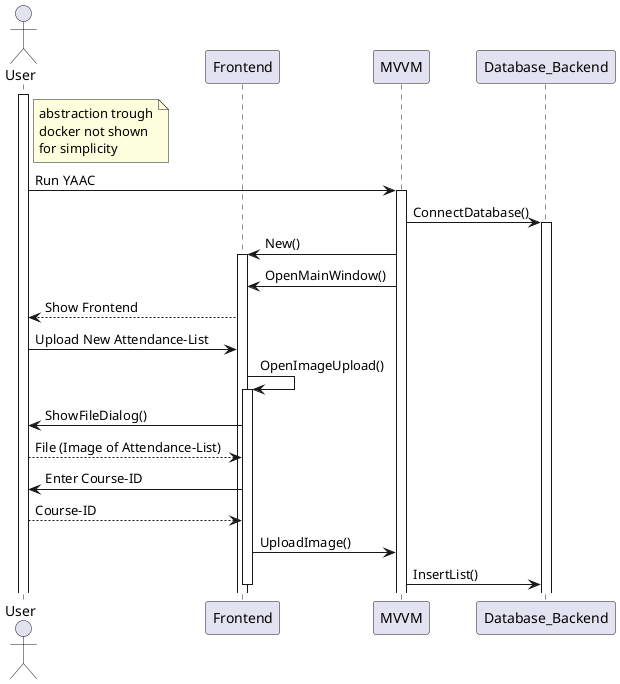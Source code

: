 @startuml Adding_Lists_Manually

Actor User as user
Participant "Frontend" as ui
Participant "MVVM" as app
Participant "Database_Backend" as daemon

activate user

note right of user
abstraction trough
docker not shown
for simplicity
end note

user -> app ++: Run YAAC
app -> daemon ++: ConnectDatabase()
app -> ui ++: New()
app -> ui: OpenMainWindow()
ui --> user: Show Frontend

user -> ui: Upload New Attendance-List
ui -> ui ++: OpenImageUpload()
ui -> user: ShowFileDialog()
user --> ui: File (Image of Attendance-List)
ui -> user: Enter Course-ID
user --> ui: Course-ID

ui -> app: UploadImage()
app -> daemon: InsertList()
ui --

@enduml

